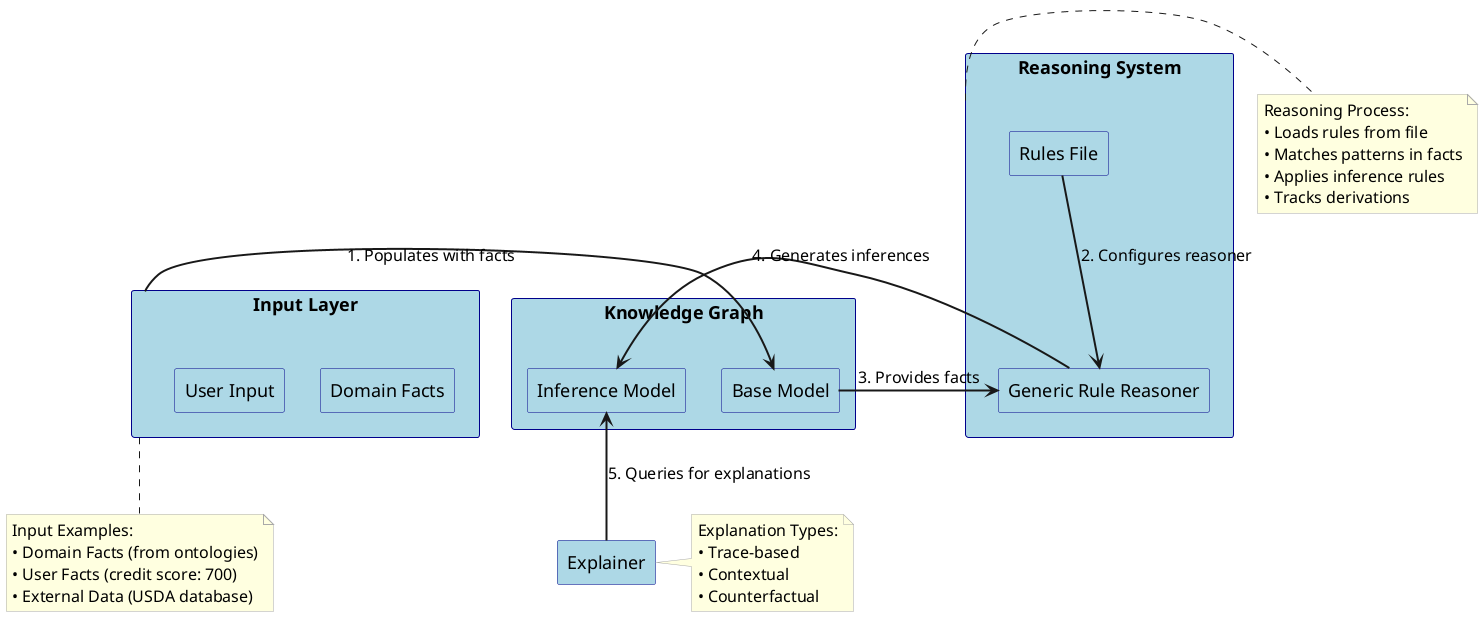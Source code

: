 @startuml Knowledge and Reasoning Architecture

skinparam {
    FontSize 16
    DefaultFontSize 16
}

skinparam rectangle {
    BackgroundColor LightBlue
    BorderColor DarkBlue
    ArrowColor DarkBlue
    FontSize 18
}

skinparam note {
    BackgroundColor LightYellow
    BorderColor DarkGray
    FontSize 16
}

' Input Layer
rectangle "Input Layer" as IL {
    rectangle "Domain Facts" as DF
    rectangle "User Input" as UI
}

' Knowledge Layer
rectangle "Knowledge Graph" as KG {
    rectangle "Base Model" as BM
    rectangle "Inference Model" as IM
}

' Processing Layer
rectangle "Reasoning System" as RS {
    rectangle "Rules File" as RF
    rectangle "Generic Rule Reasoner" as R
}

' Output Layer
rectangle "Explainer" as E

' Connections with better routing
IL -[thickness=2]right-> BM : "1. Populates with facts"
RF -[thickness=2]-> R : "2. Configures reasoner"
BM -[thickness=2]down-> R : "3. Provides facts"
R -[thickness=2]right-> IM : "4. Generates inferences"
E -[thickness=2]up-> IM : "5. Queries for explanations"

note bottom of IL
  Input Examples:
  • Domain Facts (from ontologies)
  • User Facts (credit score: 700)
  • External Data (USDA database)
end note

note right of RS
  Reasoning Process:
  • Loads rules from file
  • Matches patterns in facts
  • Applies inference rules
  • Tracks derivations
end note

note right of E
  Explanation Types:
  • Trace-based
  • Contextual
  • Counterfactual
end note

@enduml